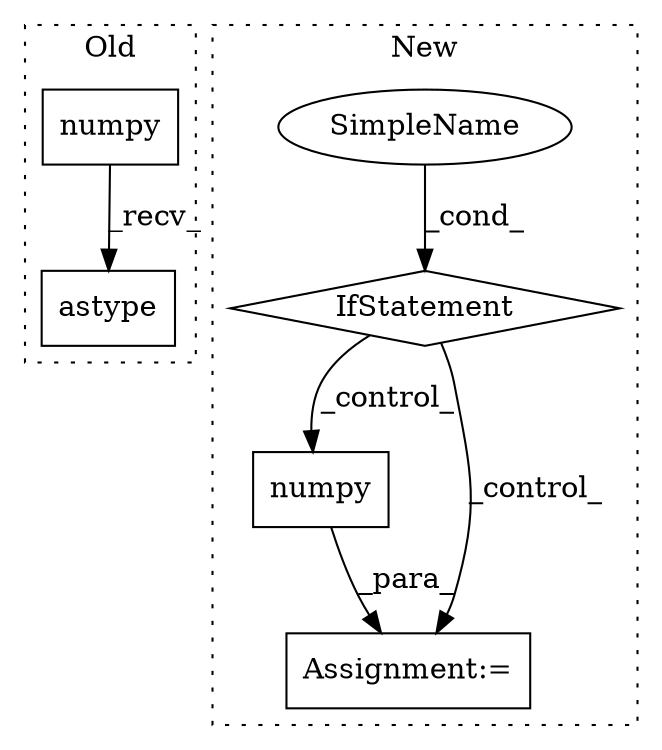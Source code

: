 digraph G {
subgraph cluster0 {
1 [label="astype" a="32" s="2439,2451" l="7,1" shape="box"];
5 [label="numpy" a="32" s="2431" l="7" shape="box"];
label = "Old";
style="dotted";
}
subgraph cluster1 {
2 [label="numpy" a="32" s="2319" l="7" shape="box"];
3 [label="Assignment:=" a="7" s="2316" l="1" shape="box"];
4 [label="SimpleName" a="42" s="" l="" shape="ellipse"];
6 [label="IfStatement" a="25" s="2283,2305" l="4,2" shape="diamond"];
label = "New";
style="dotted";
}
2 -> 3 [label="_para_"];
4 -> 6 [label="_cond_"];
5 -> 1 [label="_recv_"];
6 -> 2 [label="_control_"];
6 -> 3 [label="_control_"];
}